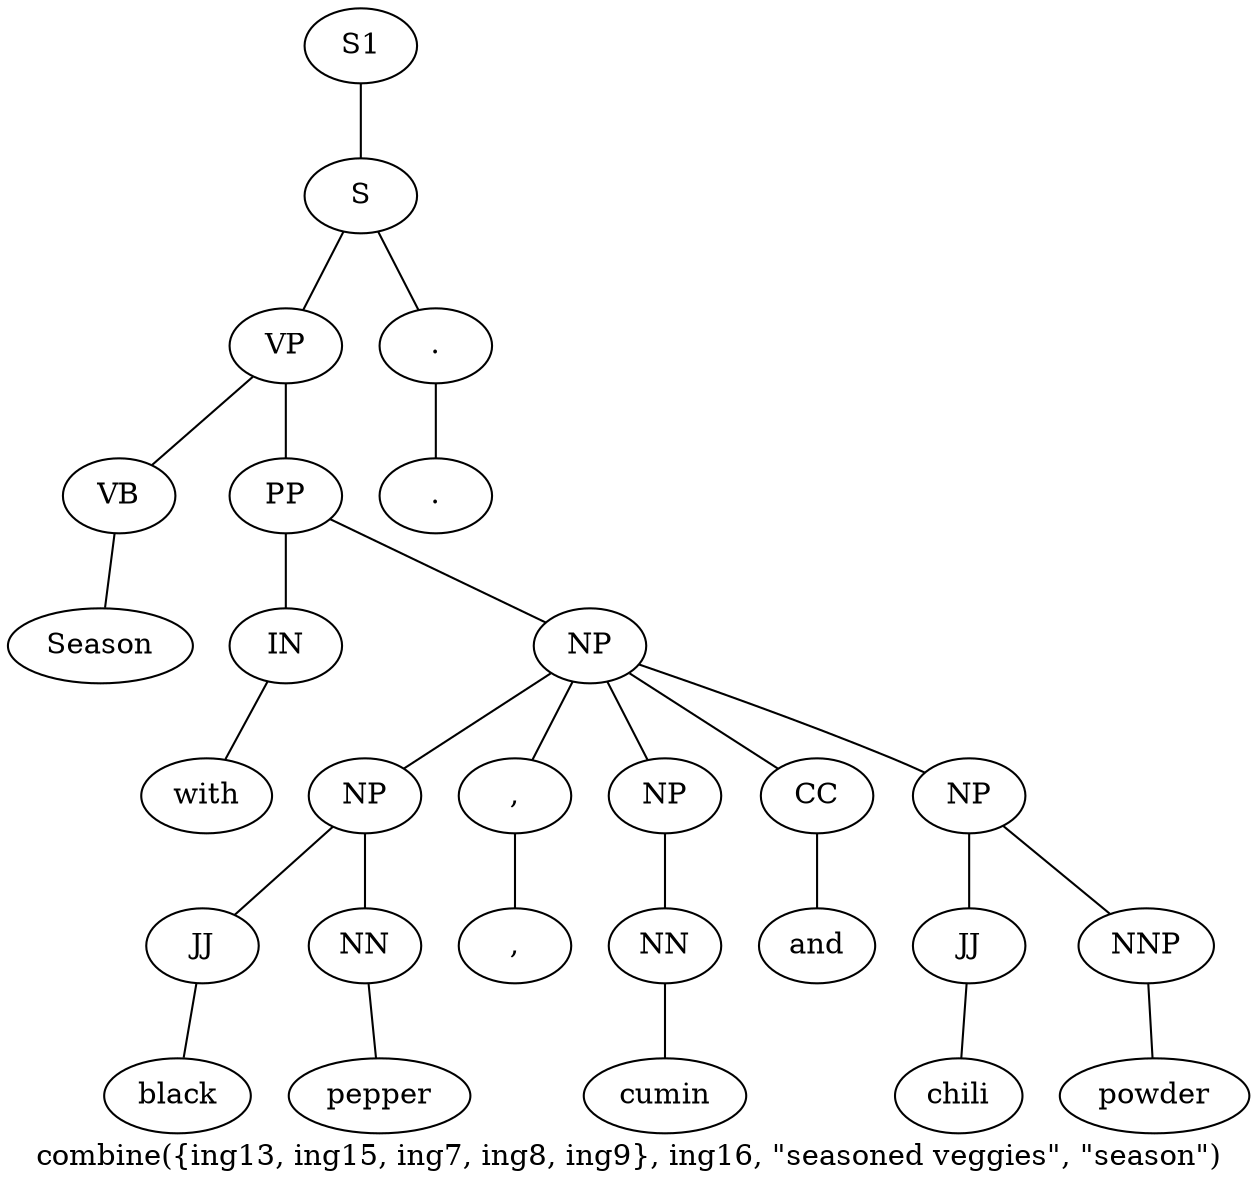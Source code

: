 graph SyntaxGraph {
	label = "combine({ing13, ing15, ing7, ing8, ing9}, ing16, \"seasoned veggies\", \"season\")";
	Node0 [label="S1"];
	Node1 [label="S"];
	Node2 [label="VP"];
	Node3 [label="VB"];
	Node4 [label="Season"];
	Node5 [label="PP"];
	Node6 [label="IN"];
	Node7 [label="with"];
	Node8 [label="NP"];
	Node9 [label="NP"];
	Node10 [label="JJ"];
	Node11 [label="black"];
	Node12 [label="NN"];
	Node13 [label="pepper"];
	Node14 [label=","];
	Node15 [label=","];
	Node16 [label="NP"];
	Node17 [label="NN"];
	Node18 [label="cumin"];
	Node19 [label="CC"];
	Node20 [label="and"];
	Node21 [label="NP"];
	Node22 [label="JJ"];
	Node23 [label="chili"];
	Node24 [label="NNP"];
	Node25 [label="powder"];
	Node26 [label="."];
	Node27 [label="."];

	Node0 -- Node1;
	Node1 -- Node2;
	Node1 -- Node26;
	Node2 -- Node3;
	Node2 -- Node5;
	Node3 -- Node4;
	Node5 -- Node6;
	Node5 -- Node8;
	Node6 -- Node7;
	Node8 -- Node9;
	Node8 -- Node14;
	Node8 -- Node16;
	Node8 -- Node19;
	Node8 -- Node21;
	Node9 -- Node10;
	Node9 -- Node12;
	Node10 -- Node11;
	Node12 -- Node13;
	Node14 -- Node15;
	Node16 -- Node17;
	Node17 -- Node18;
	Node19 -- Node20;
	Node21 -- Node22;
	Node21 -- Node24;
	Node22 -- Node23;
	Node24 -- Node25;
	Node26 -- Node27;
}